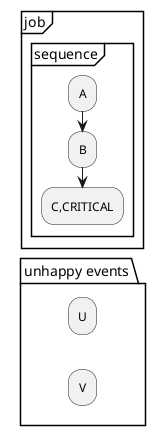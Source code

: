 @startuml 
partition "job" {
  group "sequence"
    :A;
    :B;
    :C,CRITICAL;
    detach
  end group
}
package "unhappy events" {
  :U;
  kill
  :V;
  kill
}
@enduml
